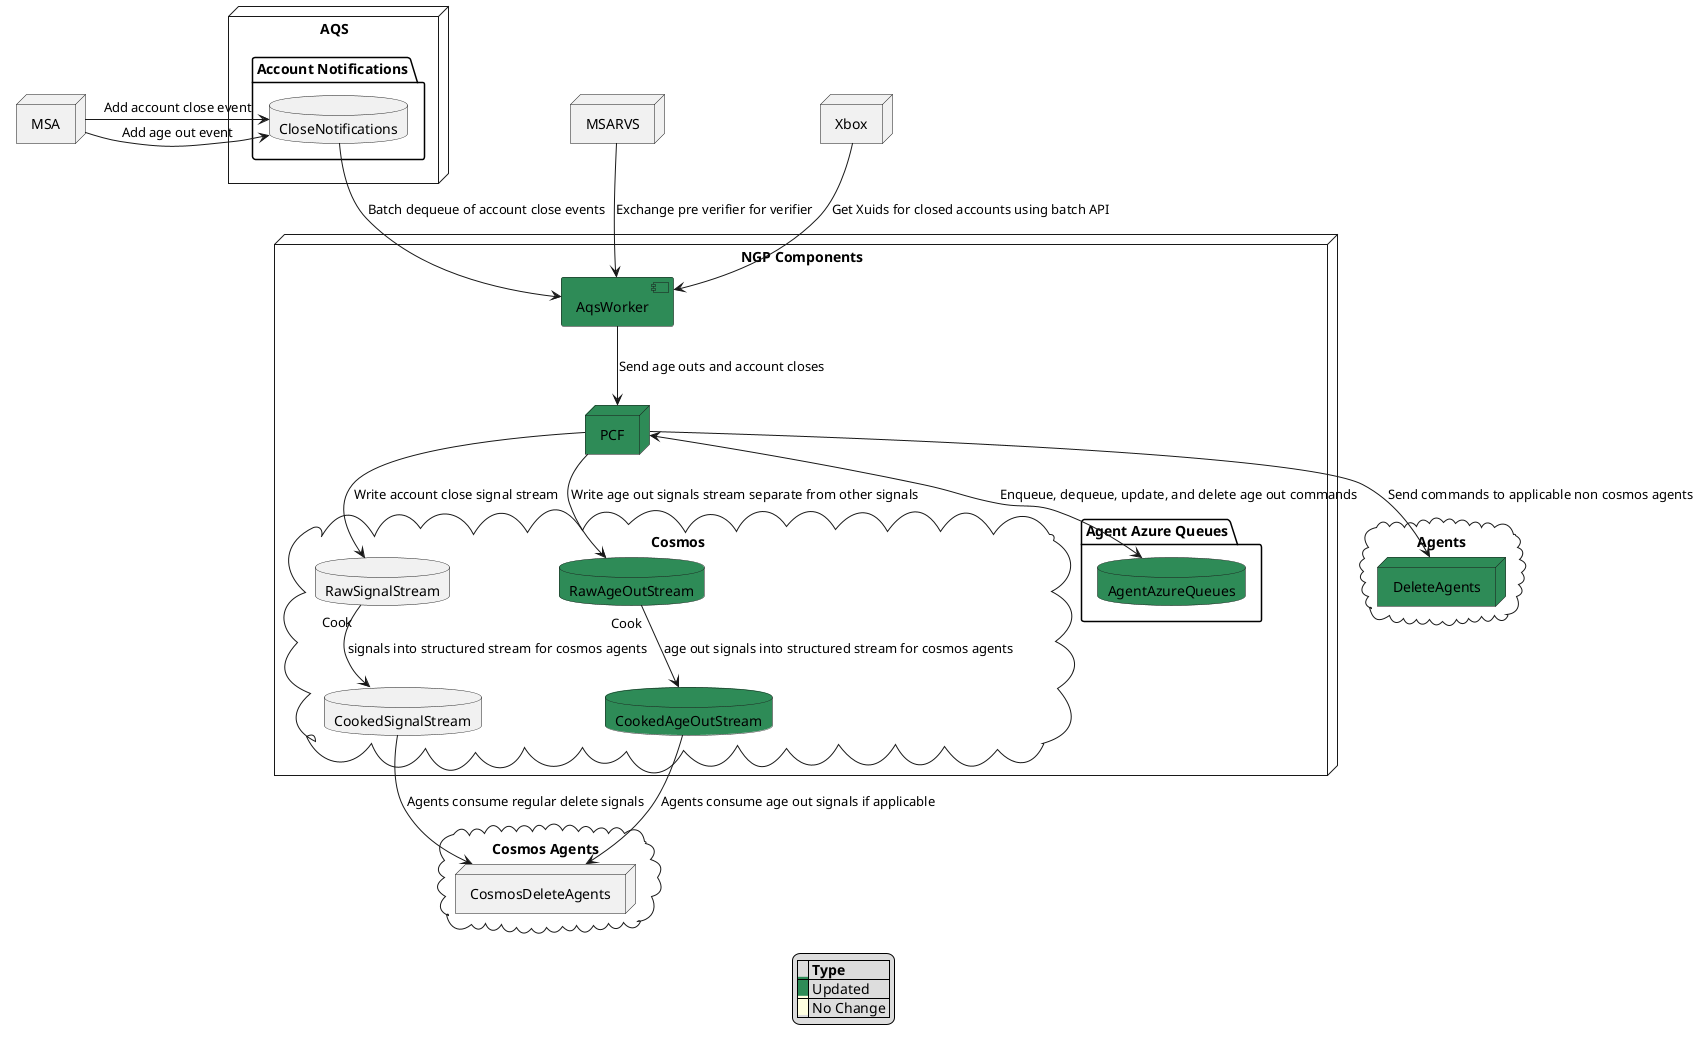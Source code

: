 @startuml AgentStorage

node MSA

node AQS {
    folder "Account Notifications" {
        database CloseNotifications
    }
}

node MSARVS

node "NGP Components" {
    component AqsWorker #SeaGreen

    node PCF #SeaGreen

    cloud "Cosmos" {
        database RawSignalStream
        database RawAgeOutStream #SeaGreen
        database CookedSignalStream
        database CookedAgeOutStream #SeaGreen
    }

    folder "Agent Azure Queues" {
        database AgentAzureQueues #SeaGreen
    }

}

node Xbox

cloud "Agents" {
    node DeleteAgents #SeaGreen
}

cloud "Cosmos Agents" {
    node CosmosDeleteAgents
}

MSA -> CloseNotifications : Add account close event
MSA -> CloseNotifications : Add age out event

CloseNotifications --> AqsWorker : Batch dequeue of account close events

Xbox --> AqsWorker : Get Xuids for closed accounts using batch API
MSARVS --> AqsWorker : Exchange pre verifier for verifier

AqsWorker --> PCF : Send age outs and account closes

PCF <--> AgentAzureQueues : Enqueue, dequeue, update, and delete age out commands

PCF --> DeleteAgents : Send commands to applicable non cosmos agents

PCF --> RawSignalStream : Write account close signal stream
PCF --> RawAgeOutStream : Write age out signals stream separate from other signals

RawSignalStream --> CookedSignalStream : "Cook" signals into structured stream for cosmos agents
RawAgeOutStream --> CookedAgeOutStream : "Cook" age out signals into structured stream for cosmos agents

CookedSignalStream --> CosmosDeleteAgents : Agents consume regular delete signals
CookedAgeOutStream --> CosmosDeleteAgents : Agents consume age out signals if applicable

legend
    |= |= Type |
    |<back:SeaGreen>   </back>| Updated |
    |<back:LightYellow>   </back>| No Change |
endlegend

@enduml
